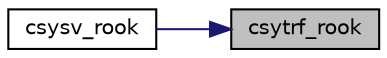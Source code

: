 digraph "csytrf_rook"
{
 // LATEX_PDF_SIZE
  edge [fontname="Helvetica",fontsize="10",labelfontname="Helvetica",labelfontsize="10"];
  node [fontname="Helvetica",fontsize="10",shape=record];
  rankdir="RL";
  Node1 [label="csytrf_rook",height=0.2,width=0.4,color="black", fillcolor="grey75", style="filled", fontcolor="black",tooltip="CSYTRF_ROOK"];
  Node1 -> Node2 [dir="back",color="midnightblue",fontsize="10",style="solid",fontname="Helvetica"];
  Node2 [label="csysv_rook",height=0.2,width=0.4,color="black", fillcolor="white", style="filled",URL="$csysv__rook_8f.html#aadb410c9b1f28931fe04501234603985",tooltip="CSYSV_ROOK computes the solution to system of linear equations A * X = B for SY matrices"];
}

